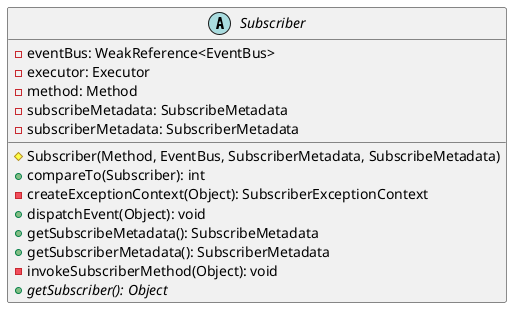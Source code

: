 @startuml

    abstract class Subscriber {
        -eventBus: WeakReference<EventBus>
        -executor: Executor
        -method: Method
        -subscribeMetadata: SubscribeMetadata
        -subscriberMetadata: SubscriberMetadata
        #Subscriber(Method, EventBus, SubscriberMetadata, SubscribeMetadata)
        +compareTo(Subscriber): int
        -createExceptionContext(Object): SubscriberExceptionContext
        +dispatchEvent(Object): void
        +getSubscribeMetadata(): SubscribeMetadata
        +getSubscriberMetadata(): SubscriberMetadata
        -invokeSubscriberMethod(Object): void
        {abstract} +getSubscriber(): Object
    }

@enduml
